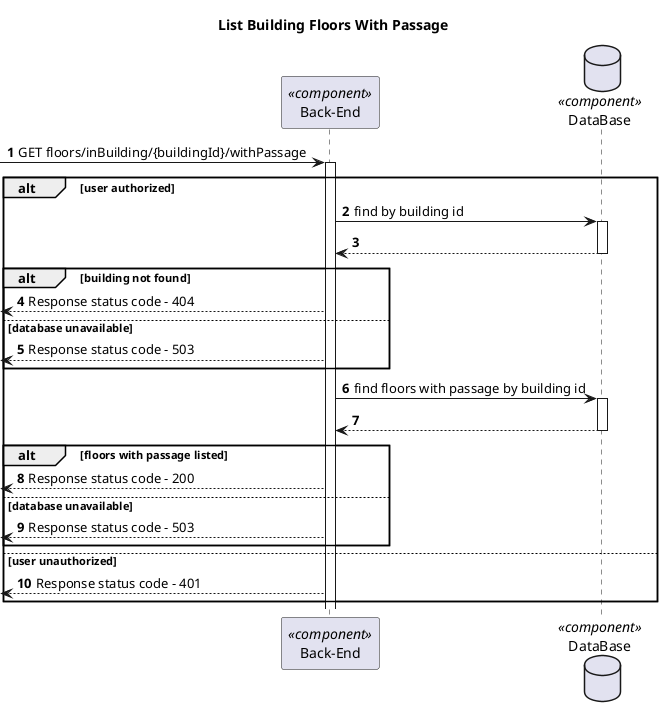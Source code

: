 @startuml Process View - Level 3

autonumber
skinparam packageStyle rect

title List Building Floors With Passage

participant "Back-End" as BE <<component>>
database "DataBase" as DB <<component>>

-> BE: GET floors/inBuilding/{buildingId}/withPassage

alt user authorized

'Find by Building ID In Building Repository'

activate BE

BE -> DB: find by building id

activate DB

DB --> BE:

deactivate DB

alt building not found

  <-- BE: Response status code - 404

else database unavailable

  <-- BE: Response status code - 503

end


'Find by Floors With Passage By Building ID In Floor Repository'

activate BE

BE -> DB: find floors with passage by building id

activate DB

DB --> BE:

deactivate DB

alt floors with passage listed

  <-- BE: Response status code - 200

else database unavailable

  <-- BE: Response status code - 503

end

else user unauthorized

  <-- BE: Response status code - 401

end

@enduml